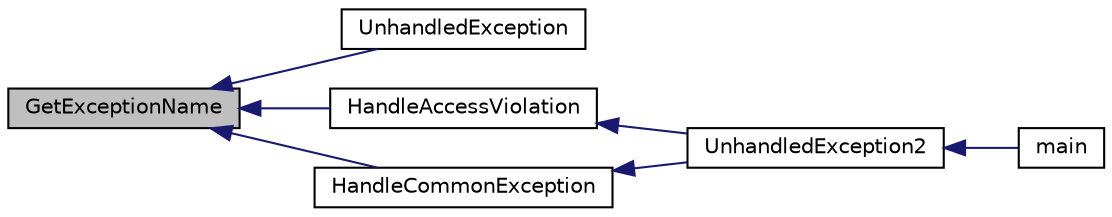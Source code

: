 digraph G
{
  edge [fontname="Helvetica",fontsize="10",labelfontname="Helvetica",labelfontsize="10"];
  node [fontname="Helvetica",fontsize="10",shape=record];
  rankdir="LR";
  Node1 [label="GetExceptionName",height=0.2,width=0.4,color="black", fillcolor="grey75", style="filled" fontcolor="black"];
  Node1 -> Node2 [dir="back",color="midnightblue",fontsize="10",style="solid",fontname="Helvetica"];
  Node2 [label="UnhandledException",height=0.2,width=0.4,color="black", fillcolor="white", style="filled",URL="$d8/d5e/backtracer__win32_8h.html#a5d1b8267c9f66dbfa0299d85bfbbac3f"];
  Node1 -> Node3 [dir="back",color="midnightblue",fontsize="10",style="solid",fontname="Helvetica"];
  Node3 [label="HandleAccessViolation",height=0.2,width=0.4,color="black", fillcolor="white", style="filled",URL="$d2/def/backtracer__win32_8cpp.html#a0bffc5d19521ae5e043905274e4df840"];
  Node3 -> Node4 [dir="back",color="midnightblue",fontsize="10",style="solid",fontname="Helvetica"];
  Node4 [label="UnhandledException2",height=0.2,width=0.4,color="black", fillcolor="white", style="filled",URL="$d8/d5e/backtracer__win32_8h.html#a740c1b7e51ae9a0b7bf795a98ea3de2f"];
  Node4 -> Node5 [dir="back",color="midnightblue",fontsize="10",style="solid",fontname="Helvetica"];
  Node5 [label="main",height=0.2,width=0.4,color="black", fillcolor="white", style="filled",URL="$df/d0a/main_8cpp.html#a0ddf1224851353fc92bfbff6f499fa97"];
  Node1 -> Node6 [dir="back",color="midnightblue",fontsize="10",style="solid",fontname="Helvetica"];
  Node6 [label="HandleCommonException",height=0.2,width=0.4,color="black", fillcolor="white", style="filled",URL="$d2/def/backtracer__win32_8cpp.html#a8b6e9c6e307894b0247993eee747c992"];
  Node6 -> Node4 [dir="back",color="midnightblue",fontsize="10",style="solid",fontname="Helvetica"];
}
